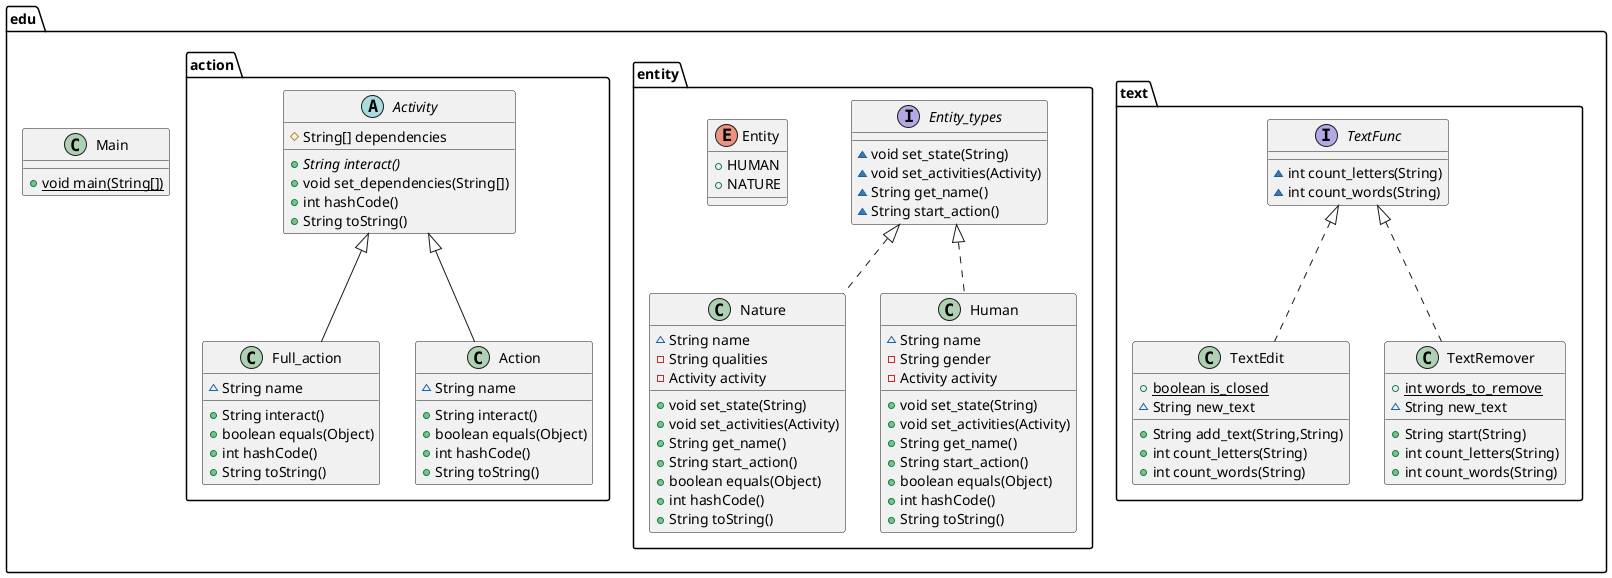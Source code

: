 @startuml
interface edu.text.TextFunc {
~ int count_letters(String)
~ int count_words(String)
}
class edu.entity.Nature {
~ String name
- String qualities
- Activity activity
+ void set_state(String)
+ void set_activities(Activity)
+ String get_name()
+ String start_action()
+ boolean equals(Object)
+ int hashCode()
+ String toString()
}
interface edu.entity.Entity_types {
~ void set_state(String)
~ void set_activities(Activity)
~ String get_name()
~ String start_action()
}
class edu.text.TextEdit {
+ {static} boolean is_closed
~ String new_text
+ String add_text(String,String)
+ int count_letters(String)
+ int count_words(String)
}
enum edu.entity.Entity {
+  HUMAN
+  NATURE
}
class edu.text.TextRemover {
+ {static} int words_to_remove
~ String new_text
+ String start(String)
+ int count_letters(String)
+ int count_words(String)
}
class edu.action.Full_action {
~ String name
+ String interact()
+ boolean equals(Object)
+ int hashCode()
+ String toString()
}
class edu.Main {
+ {static} void main(String[])
}
abstract class edu.action.Activity {
# String[] dependencies
+ {abstract}String interact()
+ void set_dependencies(String[])
+ int hashCode()
+ String toString()
}
class edu.action.Action {
~ String name
+ String interact()
+ boolean equals(Object)
+ int hashCode()
+ String toString()
}
class edu.entity.Human {
~ String name
- String gender
- Activity activity
+ void set_state(String)
+ void set_activities(Activity)
+ String get_name()
+ String start_action()
+ boolean equals(Object)
+ int hashCode()
+ String toString()
}


edu.entity.Entity_types <|.. edu.entity.Nature
edu.text.TextFunc <|.. edu.text.TextEdit
edu.text.TextFunc <|.. edu.text.TextRemover
edu.action.Activity <|-- edu.action.Full_action
edu.action.Activity <|-- edu.action.Action
edu.entity.Entity_types <|.. edu.entity.Human
@enduml